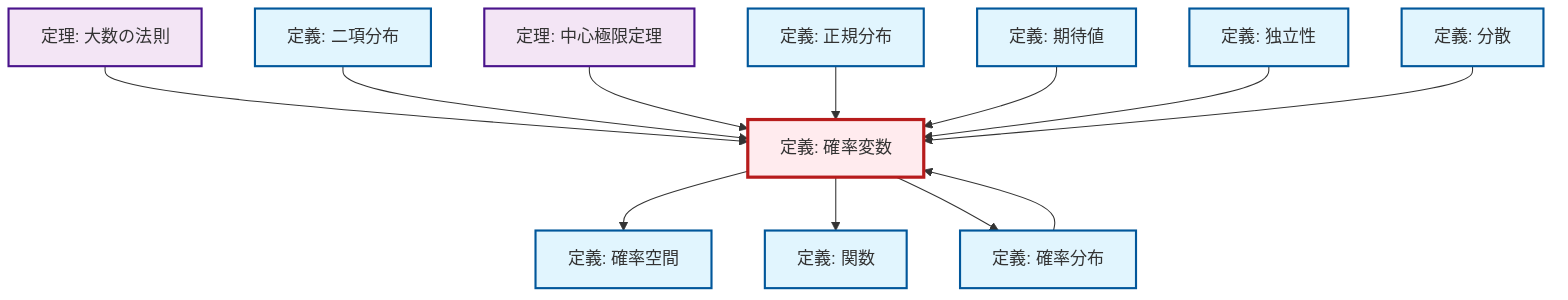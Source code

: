 graph TD
    classDef definition fill:#e1f5fe,stroke:#01579b,stroke-width:2px
    classDef theorem fill:#f3e5f5,stroke:#4a148c,stroke-width:2px
    classDef axiom fill:#fff3e0,stroke:#e65100,stroke-width:2px
    classDef example fill:#e8f5e9,stroke:#1b5e20,stroke-width:2px
    classDef current fill:#ffebee,stroke:#b71c1c,stroke-width:3px
    def-normal-distribution["定義: 正規分布"]:::definition
    def-independence["定義: 独立性"]:::definition
    thm-central-limit["定理: 中心極限定理"]:::theorem
    def-random-variable["定義: 確率変数"]:::definition
    def-function["定義: 関数"]:::definition
    thm-law-of-large-numbers["定理: 大数の法則"]:::theorem
    def-variance["定義: 分散"]:::definition
    def-expectation["定義: 期待値"]:::definition
    def-probability-distribution["定義: 確率分布"]:::definition
    def-probability-space["定義: 確率空間"]:::definition
    def-binomial-distribution["定義: 二項分布"]:::definition
    thm-law-of-large-numbers --> def-random-variable
    def-binomial-distribution --> def-random-variable
    def-random-variable --> def-probability-space
    def-random-variable --> def-function
    thm-central-limit --> def-random-variable
    def-probability-distribution --> def-random-variable
    def-normal-distribution --> def-random-variable
    def-random-variable --> def-probability-distribution
    def-expectation --> def-random-variable
    def-independence --> def-random-variable
    def-variance --> def-random-variable
    class def-random-variable current